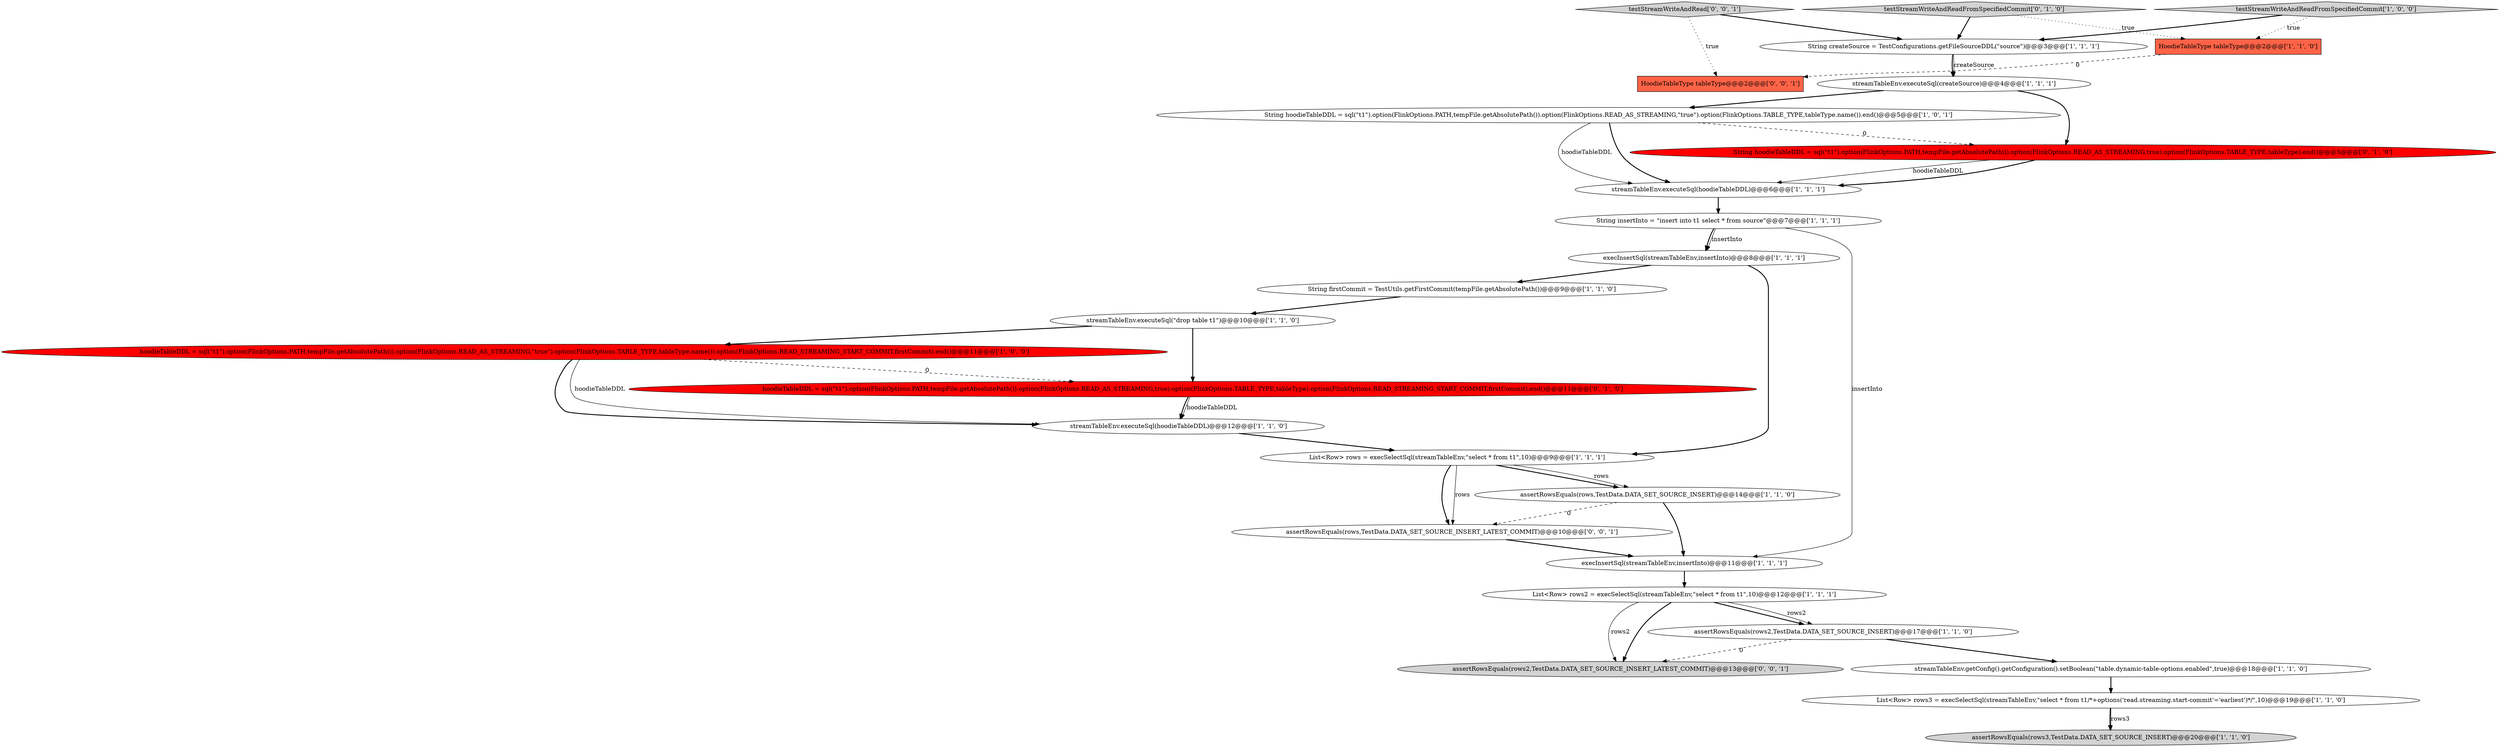 digraph {
11 [style = filled, label = "streamTableEnv.executeSql(hoodieTableDDL)@@@12@@@['1', '1', '0']", fillcolor = white, shape = ellipse image = "AAA0AAABBB1BBB"];
3 [style = filled, label = "streamTableEnv.executeSql(createSource)@@@4@@@['1', '1', '1']", fillcolor = white, shape = ellipse image = "AAA0AAABBB1BBB"];
26 [style = filled, label = "assertRowsEquals(rows,TestData.DATA_SET_SOURCE_INSERT_LATEST_COMMIT)@@@10@@@['0', '0', '1']", fillcolor = white, shape = ellipse image = "AAA0AAABBB3BBB"];
23 [style = filled, label = "testStreamWriteAndRead['0', '0', '1']", fillcolor = lightgray, shape = diamond image = "AAA0AAABBB3BBB"];
18 [style = filled, label = "streamTableEnv.getConfig().getConfiguration().setBoolean(\"table.dynamic-table-options.enabled\",true)@@@18@@@['1', '1', '0']", fillcolor = white, shape = ellipse image = "AAA0AAABBB1BBB"];
2 [style = filled, label = "String hoodieTableDDL = sql(\"t1\").option(FlinkOptions.PATH,tempFile.getAbsolutePath()).option(FlinkOptions.READ_AS_STREAMING,\"true\").option(FlinkOptions.TABLE_TYPE,tableType.name()).end()@@@5@@@['1', '0', '1']", fillcolor = white, shape = ellipse image = "AAA0AAABBB1BBB"];
6 [style = filled, label = "String firstCommit = TestUtils.getFirstCommit(tempFile.getAbsolutePath())@@@9@@@['1', '1', '0']", fillcolor = white, shape = ellipse image = "AAA0AAABBB1BBB"];
13 [style = filled, label = "assertRowsEquals(rows,TestData.DATA_SET_SOURCE_INSERT)@@@14@@@['1', '1', '0']", fillcolor = white, shape = ellipse image = "AAA0AAABBB1BBB"];
4 [style = filled, label = "List<Row> rows3 = execSelectSql(streamTableEnv,\"select * from t1/*+options('read.streaming.start-commit'='earliest')*/\",10)@@@19@@@['1', '1', '0']", fillcolor = white, shape = ellipse image = "AAA0AAABBB1BBB"];
22 [style = filled, label = "testStreamWriteAndReadFromSpecifiedCommit['0', '1', '0']", fillcolor = lightgray, shape = diamond image = "AAA0AAABBB2BBB"];
5 [style = filled, label = "execInsertSql(streamTableEnv,insertInto)@@@8@@@['1', '1', '1']", fillcolor = white, shape = ellipse image = "AAA0AAABBB1BBB"];
15 [style = filled, label = "HoodieTableType tableType@@@2@@@['1', '1', '0']", fillcolor = tomato, shape = box image = "AAA0AAABBB1BBB"];
25 [style = filled, label = "HoodieTableType tableType@@@2@@@['0', '0', '1']", fillcolor = tomato, shape = box image = "AAA0AAABBB3BBB"];
12 [style = filled, label = "streamTableEnv.executeSql(hoodieTableDDL)@@@6@@@['1', '1', '1']", fillcolor = white, shape = ellipse image = "AAA0AAABBB1BBB"];
8 [style = filled, label = "String createSource = TestConfigurations.getFileSourceDDL(\"source\")@@@3@@@['1', '1', '1']", fillcolor = white, shape = ellipse image = "AAA0AAABBB1BBB"];
10 [style = filled, label = "String insertInto = \"insert into t1 select * from source\"@@@7@@@['1', '1', '1']", fillcolor = white, shape = ellipse image = "AAA0AAABBB1BBB"];
19 [style = filled, label = "List<Row> rows2 = execSelectSql(streamTableEnv,\"select * from t1\",10)@@@12@@@['1', '1', '1']", fillcolor = white, shape = ellipse image = "AAA0AAABBB1BBB"];
0 [style = filled, label = "hoodieTableDDL = sql(\"t1\").option(FlinkOptions.PATH,tempFile.getAbsolutePath()).option(FlinkOptions.READ_AS_STREAMING,\"true\").option(FlinkOptions.TABLE_TYPE,tableType.name()).option(FlinkOptions.READ_STREAMING_START_COMMIT,firstCommit).end()@@@11@@@['1', '0', '0']", fillcolor = red, shape = ellipse image = "AAA1AAABBB1BBB"];
24 [style = filled, label = "assertRowsEquals(rows2,TestData.DATA_SET_SOURCE_INSERT_LATEST_COMMIT)@@@13@@@['0', '0', '1']", fillcolor = lightgray, shape = ellipse image = "AAA0AAABBB3BBB"];
21 [style = filled, label = "hoodieTableDDL = sql(\"t1\").option(FlinkOptions.PATH,tempFile.getAbsolutePath()).option(FlinkOptions.READ_AS_STREAMING,true).option(FlinkOptions.TABLE_TYPE,tableType).option(FlinkOptions.READ_STREAMING_START_COMMIT,firstCommit).end()@@@11@@@['0', '1', '0']", fillcolor = red, shape = ellipse image = "AAA1AAABBB2BBB"];
20 [style = filled, label = "String hoodieTableDDL = sql(\"t1\").option(FlinkOptions.PATH,tempFile.getAbsolutePath()).option(FlinkOptions.READ_AS_STREAMING,true).option(FlinkOptions.TABLE_TYPE,tableType).end()@@@5@@@['0', '1', '0']", fillcolor = red, shape = ellipse image = "AAA1AAABBB2BBB"];
9 [style = filled, label = "assertRowsEquals(rows3,TestData.DATA_SET_SOURCE_INSERT)@@@20@@@['1', '1', '0']", fillcolor = lightgray, shape = ellipse image = "AAA0AAABBB1BBB"];
7 [style = filled, label = "List<Row> rows = execSelectSql(streamTableEnv,\"select * from t1\",10)@@@9@@@['1', '1', '1']", fillcolor = white, shape = ellipse image = "AAA0AAABBB1BBB"];
17 [style = filled, label = "execInsertSql(streamTableEnv,insertInto)@@@11@@@['1', '1', '1']", fillcolor = white, shape = ellipse image = "AAA0AAABBB1BBB"];
16 [style = filled, label = "assertRowsEquals(rows2,TestData.DATA_SET_SOURCE_INSERT)@@@17@@@['1', '1', '0']", fillcolor = white, shape = ellipse image = "AAA0AAABBB1BBB"];
1 [style = filled, label = "testStreamWriteAndReadFromSpecifiedCommit['1', '0', '0']", fillcolor = lightgray, shape = diamond image = "AAA0AAABBB1BBB"];
14 [style = filled, label = "streamTableEnv.executeSql(\"drop table t1\")@@@10@@@['1', '1', '0']", fillcolor = white, shape = ellipse image = "AAA0AAABBB1BBB"];
7->13 [style = bold, label=""];
19->24 [style = solid, label="rows2"];
4->9 [style = bold, label=""];
16->18 [style = bold, label=""];
1->8 [style = bold, label=""];
2->20 [style = dashed, label="0"];
26->17 [style = bold, label=""];
7->13 [style = solid, label="rows"];
16->24 [style = dashed, label="0"];
2->12 [style = solid, label="hoodieTableDDL"];
8->3 [style = bold, label=""];
8->3 [style = solid, label="createSource"];
0->11 [style = bold, label=""];
23->8 [style = bold, label=""];
20->12 [style = solid, label="hoodieTableDDL"];
13->26 [style = dashed, label="0"];
17->19 [style = bold, label=""];
2->12 [style = bold, label=""];
19->16 [style = bold, label=""];
19->24 [style = bold, label=""];
7->26 [style = bold, label=""];
0->11 [style = solid, label="hoodieTableDDL"];
6->14 [style = bold, label=""];
22->8 [style = bold, label=""];
13->17 [style = bold, label=""];
15->25 [style = dashed, label="0"];
12->10 [style = bold, label=""];
3->20 [style = bold, label=""];
10->5 [style = bold, label=""];
5->6 [style = bold, label=""];
3->2 [style = bold, label=""];
14->0 [style = bold, label=""];
18->4 [style = bold, label=""];
21->11 [style = bold, label=""];
0->21 [style = dashed, label="0"];
1->15 [style = dotted, label="true"];
20->12 [style = bold, label=""];
19->16 [style = solid, label="rows2"];
5->7 [style = bold, label=""];
7->26 [style = solid, label="rows"];
4->9 [style = solid, label="rows3"];
10->17 [style = solid, label="insertInto"];
22->15 [style = dotted, label="true"];
10->5 [style = solid, label="insertInto"];
23->25 [style = dotted, label="true"];
14->21 [style = bold, label=""];
11->7 [style = bold, label=""];
21->11 [style = solid, label="hoodieTableDDL"];
}

